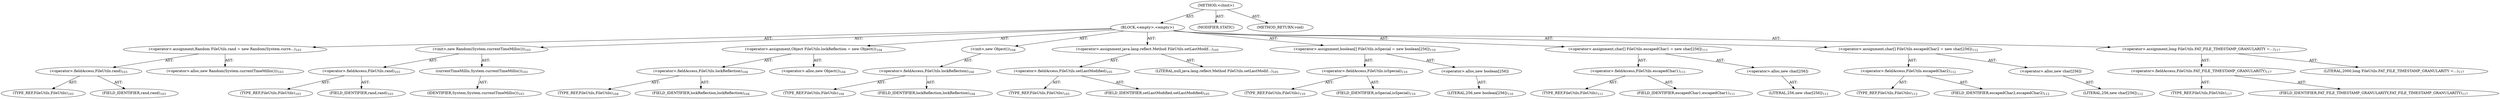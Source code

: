digraph "&lt;clinit&gt;" {  
"111669149731" [label = <(METHOD,&lt;clinit&gt;)> ]
"25769804003" [label = <(BLOCK,&lt;empty&gt;,&lt;empty&gt;)> ]
"30064771902" [label = <(&lt;operator&gt;.assignment,Random FileUtils.rand = new Random(System.curre...)<SUB>103</SUB>> ]
"30064771903" [label = <(&lt;operator&gt;.fieldAccess,FileUtils.rand)<SUB>103</SUB>> ]
"180388626442" [label = <(TYPE_REF,FileUtils,FileUtils)<SUB>103</SUB>> ]
"55834574897" [label = <(FIELD_IDENTIFIER,rand,rand)<SUB>103</SUB>> ]
"30064771904" [label = <(&lt;operator&gt;.alloc,new Random(System.currentTimeMillis()))<SUB>103</SUB>> ]
"30064771905" [label = <(&lt;init&gt;,new Random(System.currentTimeMillis()))<SUB>103</SUB>> ]
"30064771906" [label = <(&lt;operator&gt;.fieldAccess,FileUtils.rand)<SUB>103</SUB>> ]
"180388626443" [label = <(TYPE_REF,FileUtils,FileUtils)<SUB>103</SUB>> ]
"55834574898" [label = <(FIELD_IDENTIFIER,rand,rand)<SUB>103</SUB>> ]
"30064771907" [label = <(currentTimeMillis,System.currentTimeMillis())<SUB>103</SUB>> ]
"68719477555" [label = <(IDENTIFIER,System,System.currentTimeMillis())<SUB>103</SUB>> ]
"30064771908" [label = <(&lt;operator&gt;.assignment,Object FileUtils.lockReflection = new Object())<SUB>104</SUB>> ]
"30064771909" [label = <(&lt;operator&gt;.fieldAccess,FileUtils.lockReflection)<SUB>104</SUB>> ]
"180388626444" [label = <(TYPE_REF,FileUtils,FileUtils)<SUB>104</SUB>> ]
"55834574899" [label = <(FIELD_IDENTIFIER,lockReflection,lockReflection)<SUB>104</SUB>> ]
"30064771910" [label = <(&lt;operator&gt;.alloc,new Object())<SUB>104</SUB>> ]
"30064771911" [label = <(&lt;init&gt;,new Object())<SUB>104</SUB>> ]
"30064771912" [label = <(&lt;operator&gt;.fieldAccess,FileUtils.lockReflection)<SUB>104</SUB>> ]
"180388626445" [label = <(TYPE_REF,FileUtils,FileUtils)<SUB>104</SUB>> ]
"55834574900" [label = <(FIELD_IDENTIFIER,lockReflection,lockReflection)<SUB>104</SUB>> ]
"30064771913" [label = <(&lt;operator&gt;.assignment,java.lang.reflect.Method FileUtils.setLastModif...)<SUB>105</SUB>> ]
"30064771914" [label = <(&lt;operator&gt;.fieldAccess,FileUtils.setLastModified)<SUB>105</SUB>> ]
"180388626446" [label = <(TYPE_REF,FileUtils,FileUtils)<SUB>105</SUB>> ]
"55834574901" [label = <(FIELD_IDENTIFIER,setLastModified,setLastModified)<SUB>105</SUB>> ]
"90194313430" [label = <(LITERAL,null,java.lang.reflect.Method FileUtils.setLastModif...)<SUB>105</SUB>> ]
"30064771915" [label = <(&lt;operator&gt;.assignment,boolean[] FileUtils.isSpecial = new boolean[256])<SUB>110</SUB>> ]
"30064771916" [label = <(&lt;operator&gt;.fieldAccess,FileUtils.isSpecial)<SUB>110</SUB>> ]
"180388626447" [label = <(TYPE_REF,FileUtils,FileUtils)<SUB>110</SUB>> ]
"55834574902" [label = <(FIELD_IDENTIFIER,isSpecial,isSpecial)<SUB>110</SUB>> ]
"30064771917" [label = <(&lt;operator&gt;.alloc,new boolean[256])> ]
"90194313431" [label = <(LITERAL,256,new boolean[256])<SUB>110</SUB>> ]
"30064771918" [label = <(&lt;operator&gt;.assignment,char[] FileUtils.escapedChar1 = new char[256])<SUB>111</SUB>> ]
"30064771919" [label = <(&lt;operator&gt;.fieldAccess,FileUtils.escapedChar1)<SUB>111</SUB>> ]
"180388626448" [label = <(TYPE_REF,FileUtils,FileUtils)<SUB>111</SUB>> ]
"55834574903" [label = <(FIELD_IDENTIFIER,escapedChar1,escapedChar1)<SUB>111</SUB>> ]
"30064771920" [label = <(&lt;operator&gt;.alloc,new char[256])> ]
"90194313432" [label = <(LITERAL,256,new char[256])<SUB>111</SUB>> ]
"30064771921" [label = <(&lt;operator&gt;.assignment,char[] FileUtils.escapedChar2 = new char[256])<SUB>112</SUB>> ]
"30064771922" [label = <(&lt;operator&gt;.fieldAccess,FileUtils.escapedChar2)<SUB>112</SUB>> ]
"180388626449" [label = <(TYPE_REF,FileUtils,FileUtils)<SUB>112</SUB>> ]
"55834574904" [label = <(FIELD_IDENTIFIER,escapedChar2,escapedChar2)<SUB>112</SUB>> ]
"30064771923" [label = <(&lt;operator&gt;.alloc,new char[256])> ]
"90194313433" [label = <(LITERAL,256,new char[256])<SUB>112</SUB>> ]
"30064771924" [label = <(&lt;operator&gt;.assignment,long FileUtils.FAT_FILE_TIMESTAMP_GRANULARITY =...)<SUB>117</SUB>> ]
"30064771925" [label = <(&lt;operator&gt;.fieldAccess,FileUtils.FAT_FILE_TIMESTAMP_GRANULARITY)<SUB>117</SUB>> ]
"180388626450" [label = <(TYPE_REF,FileUtils,FileUtils)<SUB>117</SUB>> ]
"55834574905" [label = <(FIELD_IDENTIFIER,FAT_FILE_TIMESTAMP_GRANULARITY,FAT_FILE_TIMESTAMP_GRANULARITY)<SUB>117</SUB>> ]
"90194313434" [label = <(LITERAL,2000,long FileUtils.FAT_FILE_TIMESTAMP_GRANULARITY =...)<SUB>117</SUB>> ]
"133143986263" [label = <(MODIFIER,STATIC)> ]
"128849018915" [label = <(METHOD_RETURN,void)> ]
  "111669149731" -> "25769804003"  [ label = "AST: "] 
  "111669149731" -> "133143986263"  [ label = "AST: "] 
  "111669149731" -> "128849018915"  [ label = "AST: "] 
  "25769804003" -> "30064771902"  [ label = "AST: "] 
  "25769804003" -> "30064771905"  [ label = "AST: "] 
  "25769804003" -> "30064771908"  [ label = "AST: "] 
  "25769804003" -> "30064771911"  [ label = "AST: "] 
  "25769804003" -> "30064771913"  [ label = "AST: "] 
  "25769804003" -> "30064771915"  [ label = "AST: "] 
  "25769804003" -> "30064771918"  [ label = "AST: "] 
  "25769804003" -> "30064771921"  [ label = "AST: "] 
  "25769804003" -> "30064771924"  [ label = "AST: "] 
  "30064771902" -> "30064771903"  [ label = "AST: "] 
  "30064771902" -> "30064771904"  [ label = "AST: "] 
  "30064771903" -> "180388626442"  [ label = "AST: "] 
  "30064771903" -> "55834574897"  [ label = "AST: "] 
  "30064771905" -> "30064771906"  [ label = "AST: "] 
  "30064771905" -> "30064771907"  [ label = "AST: "] 
  "30064771906" -> "180388626443"  [ label = "AST: "] 
  "30064771906" -> "55834574898"  [ label = "AST: "] 
  "30064771907" -> "68719477555"  [ label = "AST: "] 
  "30064771908" -> "30064771909"  [ label = "AST: "] 
  "30064771908" -> "30064771910"  [ label = "AST: "] 
  "30064771909" -> "180388626444"  [ label = "AST: "] 
  "30064771909" -> "55834574899"  [ label = "AST: "] 
  "30064771911" -> "30064771912"  [ label = "AST: "] 
  "30064771912" -> "180388626445"  [ label = "AST: "] 
  "30064771912" -> "55834574900"  [ label = "AST: "] 
  "30064771913" -> "30064771914"  [ label = "AST: "] 
  "30064771913" -> "90194313430"  [ label = "AST: "] 
  "30064771914" -> "180388626446"  [ label = "AST: "] 
  "30064771914" -> "55834574901"  [ label = "AST: "] 
  "30064771915" -> "30064771916"  [ label = "AST: "] 
  "30064771915" -> "30064771917"  [ label = "AST: "] 
  "30064771916" -> "180388626447"  [ label = "AST: "] 
  "30064771916" -> "55834574902"  [ label = "AST: "] 
  "30064771917" -> "90194313431"  [ label = "AST: "] 
  "30064771918" -> "30064771919"  [ label = "AST: "] 
  "30064771918" -> "30064771920"  [ label = "AST: "] 
  "30064771919" -> "180388626448"  [ label = "AST: "] 
  "30064771919" -> "55834574903"  [ label = "AST: "] 
  "30064771920" -> "90194313432"  [ label = "AST: "] 
  "30064771921" -> "30064771922"  [ label = "AST: "] 
  "30064771921" -> "30064771923"  [ label = "AST: "] 
  "30064771922" -> "180388626449"  [ label = "AST: "] 
  "30064771922" -> "55834574904"  [ label = "AST: "] 
  "30064771923" -> "90194313433"  [ label = "AST: "] 
  "30064771924" -> "30064771925"  [ label = "AST: "] 
  "30064771924" -> "90194313434"  [ label = "AST: "] 
  "30064771925" -> "180388626450"  [ label = "AST: "] 
  "30064771925" -> "55834574905"  [ label = "AST: "] 
}
